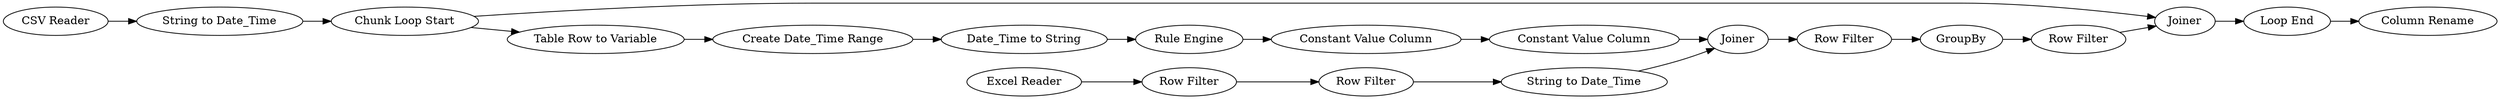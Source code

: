 digraph {
	"-2875749482763179213_31" [label="Date_Time to String"]
	"-2875749482763179213_52" [label="Row Filter"]
	"-2875749482763179213_25" [label="Row Filter"]
	"-2875749482763179213_30" [label="Create Date_Time Range"]
	"-2875749482763179213_33" [label=GroupBy]
	"-2875749482763179213_2" [label="Excel Reader"]
	"-2875749482763179213_40" [label="Row Filter"]
	"-2875749482763179213_48" [label="CSV Reader"]
	"-2875749482763179213_51" [label="String to Date_Time"]
	"-2875749482763179213_32" [label="Rule Engine"]
	"-2875749482763179213_26" [label="Row Filter"]
	"-2875749482763179213_49" [label="String to Date_Time"]
	"-2875749482763179213_39" [label="Constant Value Column"]
	"-2875749482763179213_35" [label="Loop End"]
	"-2875749482763179213_45" [label="Column Rename"]
	"-2875749482763179213_42" [label="Chunk Loop Start"]
	"-2875749482763179213_41" [label=Joiner]
	"-2875749482763179213_50" [label=Joiner]
	"-2875749482763179213_54" [label="Constant Value Column"]
	"-2875749482763179213_36" [label="Table Row to Variable"]
	"-2875749482763179213_42" -> "-2875749482763179213_41"
	"-2875749482763179213_36" -> "-2875749482763179213_30"
	"-2875749482763179213_51" -> "-2875749482763179213_42"
	"-2875749482763179213_26" -> "-2875749482763179213_49"
	"-2875749482763179213_2" -> "-2875749482763179213_25"
	"-2875749482763179213_54" -> "-2875749482763179213_50"
	"-2875749482763179213_31" -> "-2875749482763179213_32"
	"-2875749482763179213_42" -> "-2875749482763179213_36"
	"-2875749482763179213_48" -> "-2875749482763179213_51"
	"-2875749482763179213_39" -> "-2875749482763179213_54"
	"-2875749482763179213_40" -> "-2875749482763179213_41"
	"-2875749482763179213_32" -> "-2875749482763179213_39"
	"-2875749482763179213_50" -> "-2875749482763179213_52"
	"-2875749482763179213_33" -> "-2875749482763179213_40"
	"-2875749482763179213_30" -> "-2875749482763179213_31"
	"-2875749482763179213_35" -> "-2875749482763179213_45"
	"-2875749482763179213_49" -> "-2875749482763179213_50"
	"-2875749482763179213_41" -> "-2875749482763179213_35"
	"-2875749482763179213_52" -> "-2875749482763179213_33"
	"-2875749482763179213_25" -> "-2875749482763179213_26"
	rankdir=LR
}
